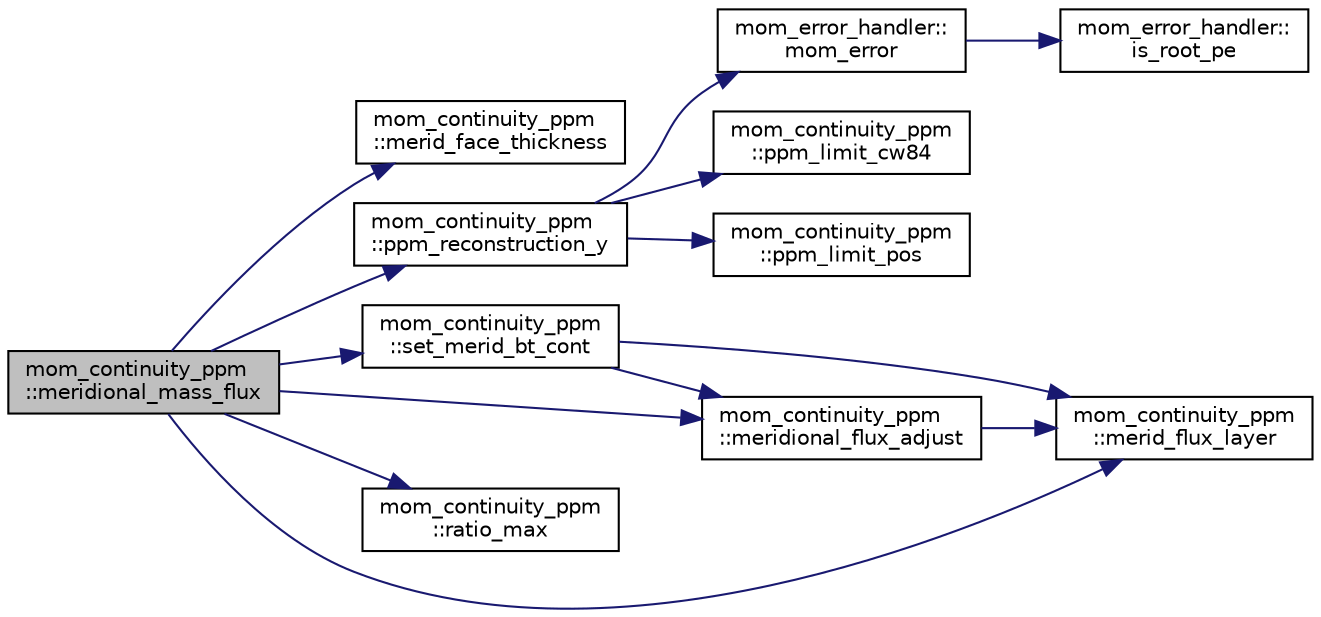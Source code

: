 digraph "mom_continuity_ppm::meridional_mass_flux"
{
 // INTERACTIVE_SVG=YES
 // LATEX_PDF_SIZE
  edge [fontname="Helvetica",fontsize="10",labelfontname="Helvetica",labelfontsize="10"];
  node [fontname="Helvetica",fontsize="10",shape=record];
  rankdir="LR";
  Node1 [label="mom_continuity_ppm\l::meridional_mass_flux",height=0.2,width=0.4,color="black", fillcolor="grey75", style="filled", fontcolor="black",tooltip="Calculates the mass or volume fluxes through the meridional faces, and other related quantities."];
  Node1 -> Node2 [color="midnightblue",fontsize="10",style="solid",fontname="Helvetica"];
  Node2 [label="mom_continuity_ppm\l::merid_face_thickness",height=0.2,width=0.4,color="black", fillcolor="white", style="filled",URL="$namespacemom__continuity__ppm.html#a293f7ab5bfd8f3f6a5a50903b05b6411",tooltip="Sets the effective interface thickness at each meridional velocity point."];
  Node1 -> Node3 [color="midnightblue",fontsize="10",style="solid",fontname="Helvetica"];
  Node3 [label="mom_continuity_ppm\l::merid_flux_layer",height=0.2,width=0.4,color="black", fillcolor="white", style="filled",URL="$namespacemom__continuity__ppm.html#ac00aefda40cb9e22013e99cad342bb63",tooltip="Evaluates the meridional mass or volume fluxes in a layer."];
  Node1 -> Node4 [color="midnightblue",fontsize="10",style="solid",fontname="Helvetica"];
  Node4 [label="mom_continuity_ppm\l::meridional_flux_adjust",height=0.2,width=0.4,color="black", fillcolor="white", style="filled",URL="$namespacemom__continuity__ppm.html#a6deb1b7de418a17cacd60dabc262ba29",tooltip="Returns the barotropic velocity adjustment that gives the desired barotropic (layer-summed) transport..."];
  Node4 -> Node3 [color="midnightblue",fontsize="10",style="solid",fontname="Helvetica"];
  Node1 -> Node5 [color="midnightblue",fontsize="10",style="solid",fontname="Helvetica"];
  Node5 [label="mom_continuity_ppm\l::ppm_reconstruction_y",height=0.2,width=0.4,color="black", fillcolor="white", style="filled",URL="$namespacemom__continuity__ppm.html#af71fa5f7f4b849ec735e2049df2d0693",tooltip="Calculates left/right edge values for PPM reconstruction."];
  Node5 -> Node6 [color="midnightblue",fontsize="10",style="solid",fontname="Helvetica"];
  Node6 [label="mom_error_handler::\lmom_error",height=0.2,width=0.4,color="black", fillcolor="white", style="filled",URL="$namespacemom__error__handler.html#a460cfb79a06c29fc249952c2a3710d67",tooltip="This provides a convenient interface for writing an mpp_error message with run-time filter based on a..."];
  Node6 -> Node7 [color="midnightblue",fontsize="10",style="solid",fontname="Helvetica"];
  Node7 [label="mom_error_handler::\lis_root_pe",height=0.2,width=0.4,color="black", fillcolor="white", style="filled",URL="$namespacemom__error__handler.html#ad5f00a53059c72fe2332d1436c80ca71",tooltip="This returns .true. if the current PE is the root PE."];
  Node5 -> Node8 [color="midnightblue",fontsize="10",style="solid",fontname="Helvetica"];
  Node8 [label="mom_continuity_ppm\l::ppm_limit_cw84",height=0.2,width=0.4,color="black", fillcolor="white", style="filled",URL="$namespacemom__continuity__ppm.html#ab03786fff2550dd61282356608fc1352",tooltip="This subroutine limits the left/right edge values of the PPM reconstruction according to the monotoni..."];
  Node5 -> Node9 [color="midnightblue",fontsize="10",style="solid",fontname="Helvetica"];
  Node9 [label="mom_continuity_ppm\l::ppm_limit_pos",height=0.2,width=0.4,color="black", fillcolor="white", style="filled",URL="$namespacemom__continuity__ppm.html#a870edb0c5b2cb0464899430b6651260c",tooltip="This subroutine limits the left/right edge values of the PPM reconstruction to give a reconstruction ..."];
  Node1 -> Node10 [color="midnightblue",fontsize="10",style="solid",fontname="Helvetica"];
  Node10 [label="mom_continuity_ppm\l::ratio_max",height=0.2,width=0.4,color="black", fillcolor="white", style="filled",URL="$namespacemom__continuity__ppm.html#adf02002cf5951d7610b8643d2d401585",tooltip="Return the maximum ratio of a/b or maxrat."];
  Node1 -> Node11 [color="midnightblue",fontsize="10",style="solid",fontname="Helvetica"];
  Node11 [label="mom_continuity_ppm\l::set_merid_bt_cont",height=0.2,width=0.4,color="black", fillcolor="white", style="filled",URL="$namespacemom__continuity__ppm.html#a77c6806e82a3634fff7b7480f77c2f02",tooltip="Sets of a structure that describes the meridional barotropic volume or mass fluxes as a function of b..."];
  Node11 -> Node3 [color="midnightblue",fontsize="10",style="solid",fontname="Helvetica"];
  Node11 -> Node4 [color="midnightblue",fontsize="10",style="solid",fontname="Helvetica"];
}
